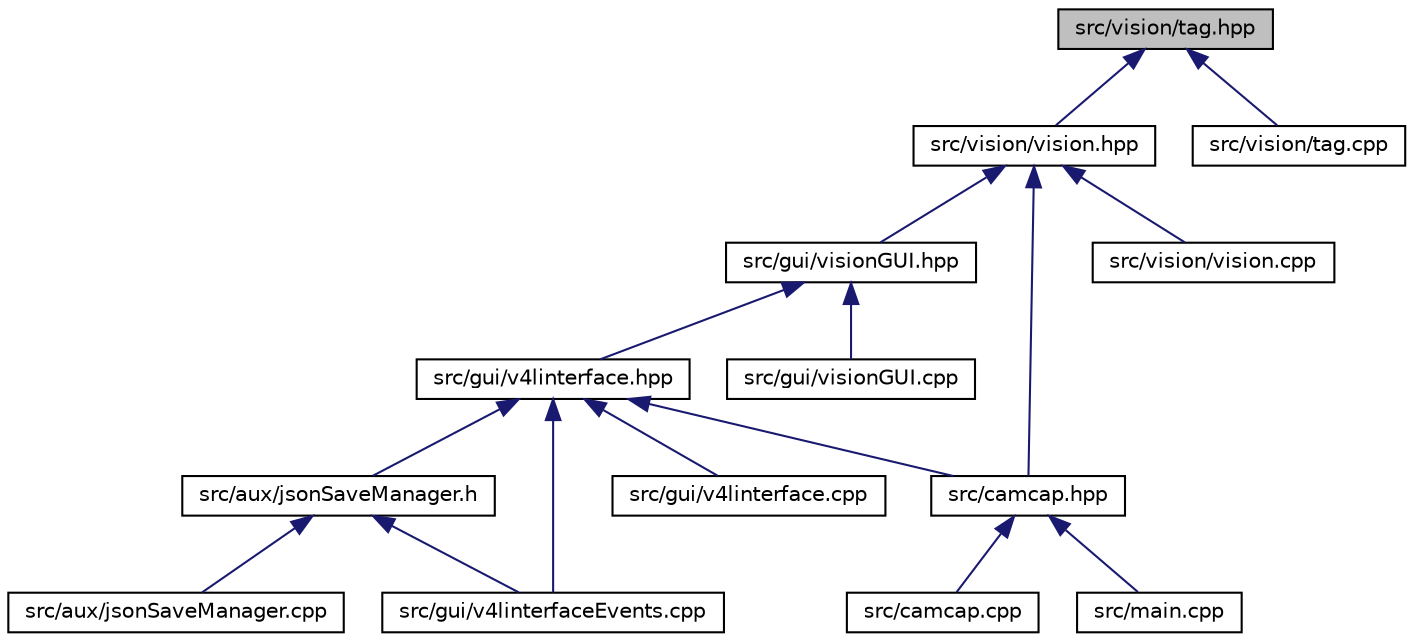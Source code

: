 digraph "src/vision/tag.hpp"
{
 // INTERACTIVE_SVG=YES
  edge [fontname="Helvetica",fontsize="10",labelfontname="Helvetica",labelfontsize="10"];
  node [fontname="Helvetica",fontsize="10",shape=record];
  Node4 [label="src/vision/tag.hpp",height=0.2,width=0.4,color="black", fillcolor="grey75", style="filled", fontcolor="black"];
  Node4 -> Node5 [dir="back",color="midnightblue",fontsize="10",style="solid"];
  Node5 [label="src/vision/vision.hpp",height=0.2,width=0.4,color="black", fillcolor="white", style="filled",URL="$vision_8hpp.html",tooltip="Vision Class. "];
  Node5 -> Node6 [dir="back",color="midnightblue",fontsize="10",style="solid"];
  Node6 [label="src/gui/visionGUI.hpp",height=0.2,width=0.4,color="black", fillcolor="white", style="filled",URL="$vision_g_u_i_8hpp.html"];
  Node6 -> Node7 [dir="back",color="midnightblue",fontsize="10",style="solid"];
  Node7 [label="src/gui/v4linterface.hpp",height=0.2,width=0.4,color="black", fillcolor="white", style="filled",URL="$v4linterface_8hpp.html"];
  Node7 -> Node8 [dir="back",color="midnightblue",fontsize="10",style="solid"];
  Node8 [label="src/aux/jsonSaveManager.h",height=0.2,width=0.4,color="black", fillcolor="white", style="filled",URL="$json_save_manager_8h.html"];
  Node8 -> Node9 [dir="back",color="midnightblue",fontsize="10",style="solid"];
  Node9 [label="src/aux/jsonSaveManager.cpp",height=0.2,width=0.4,color="black", fillcolor="white", style="filled",URL="$json_save_manager_8cpp.html"];
  Node8 -> Node10 [dir="back",color="midnightblue",fontsize="10",style="solid"];
  Node10 [label="src/gui/v4linterfaceEvents.cpp",height=0.2,width=0.4,color="black", fillcolor="white", style="filled",URL="$v4linterface_events_8cpp.html"];
  Node7 -> Node11 [dir="back",color="midnightblue",fontsize="10",style="solid"];
  Node11 [label="src/camcap.hpp",height=0.2,width=0.4,color="black", fillcolor="white", style="filled",URL="$camcap_8hpp.html"];
  Node11 -> Node12 [dir="back",color="midnightblue",fontsize="10",style="solid"];
  Node12 [label="src/camcap.cpp",height=0.2,width=0.4,color="black", fillcolor="white", style="filled",URL="$camcap_8cpp.html"];
  Node11 -> Node13 [dir="back",color="midnightblue",fontsize="10",style="solid"];
  Node13 [label="src/main.cpp",height=0.2,width=0.4,color="black", fillcolor="white", style="filled",URL="$main_8cpp.html"];
  Node7 -> Node14 [dir="back",color="midnightblue",fontsize="10",style="solid"];
  Node14 [label="src/gui/v4linterface.cpp",height=0.2,width=0.4,color="black", fillcolor="white", style="filled",URL="$v4linterface_8cpp.html"];
  Node7 -> Node10 [dir="back",color="midnightblue",fontsize="10",style="solid"];
  Node6 -> Node15 [dir="back",color="midnightblue",fontsize="10",style="solid"];
  Node15 [label="src/gui/visionGUI.cpp",height=0.2,width=0.4,color="black", fillcolor="white", style="filled",URL="$vision_g_u_i_8cpp.html"];
  Node5 -> Node11 [dir="back",color="midnightblue",fontsize="10",style="solid"];
  Node5 -> Node16 [dir="back",color="midnightblue",fontsize="10",style="solid"];
  Node16 [label="src/vision/vision.cpp",height=0.2,width=0.4,color="black", fillcolor="white", style="filled",URL="$vision_8cpp.html"];
  Node4 -> Node17 [dir="back",color="midnightblue",fontsize="10",style="solid"];
  Node17 [label="src/vision/tag.cpp",height=0.2,width=0.4,color="black", fillcolor="white", style="filled",URL="$tag_8cpp.html"];
}
